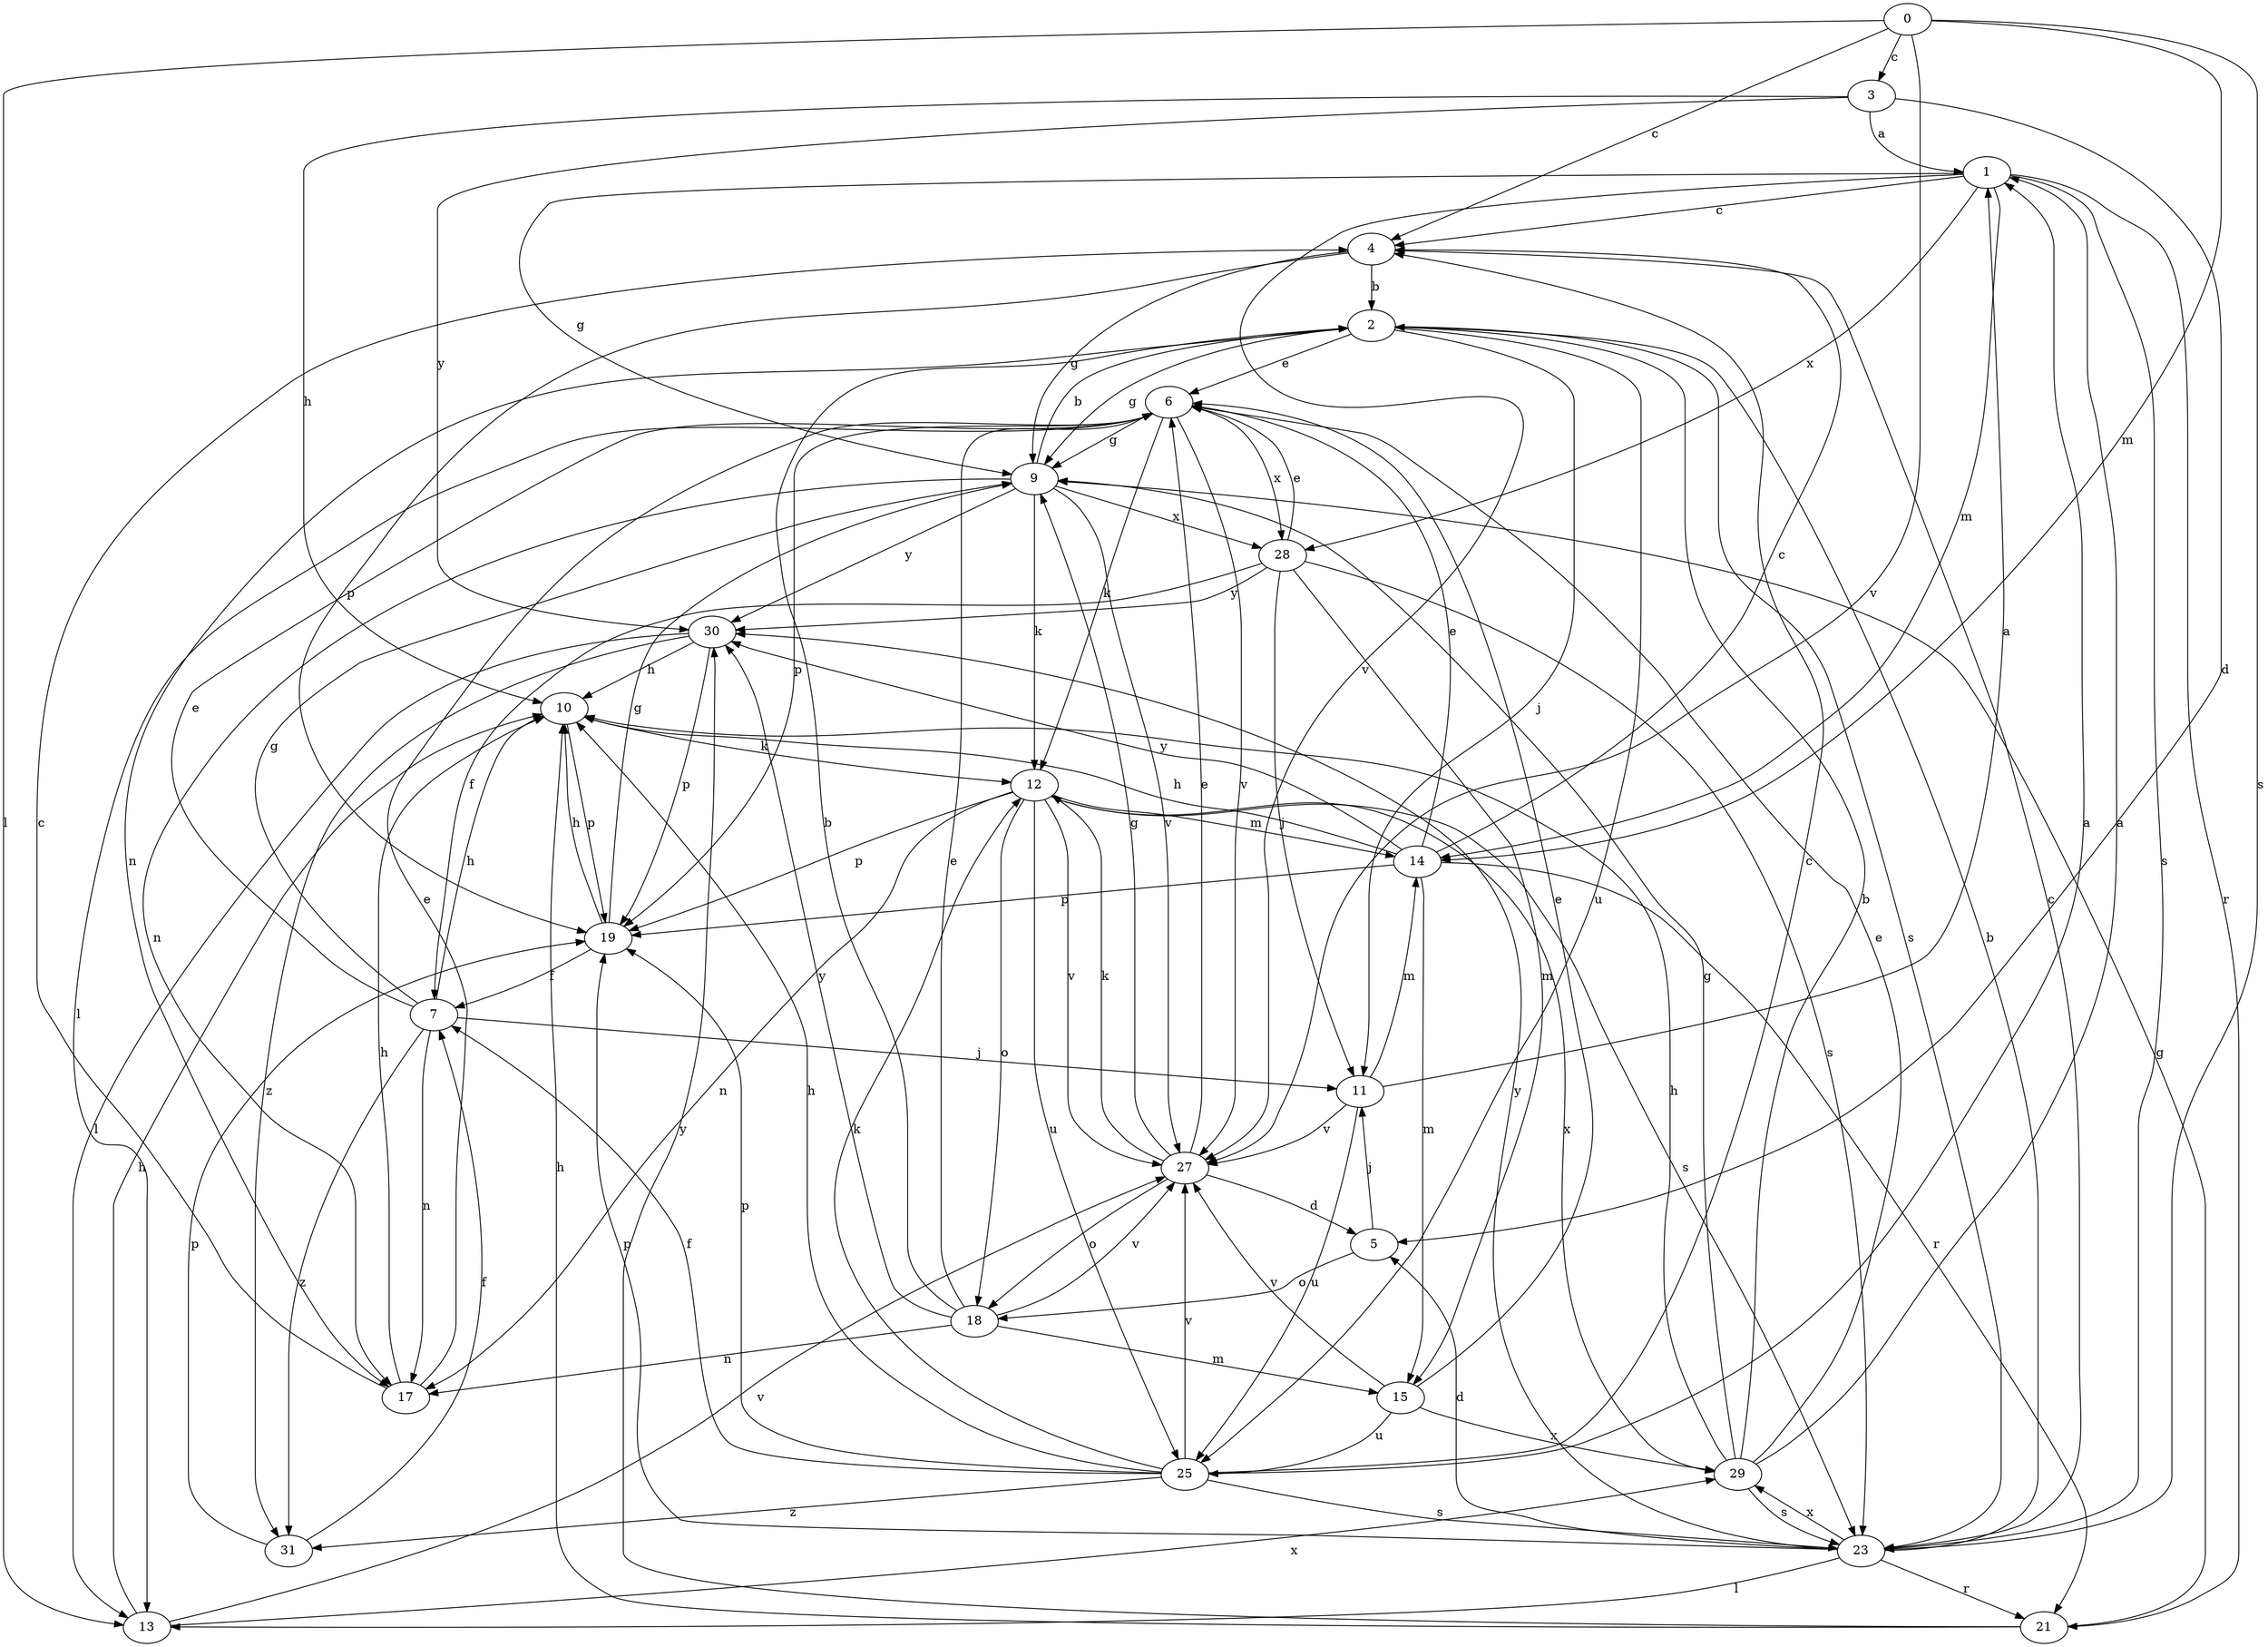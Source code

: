 strict digraph  {
0;
1;
2;
3;
4;
5;
6;
7;
9;
10;
11;
12;
13;
14;
15;
17;
18;
19;
21;
23;
25;
27;
28;
29;
30;
31;
0 -> 3  [label=c];
0 -> 4  [label=c];
0 -> 13  [label=l];
0 -> 14  [label=m];
0 -> 23  [label=s];
0 -> 27  [label=v];
1 -> 4  [label=c];
1 -> 9  [label=g];
1 -> 14  [label=m];
1 -> 21  [label=r];
1 -> 23  [label=s];
1 -> 27  [label=v];
1 -> 28  [label=x];
2 -> 6  [label=e];
2 -> 9  [label=g];
2 -> 11  [label=j];
2 -> 17  [label=n];
2 -> 23  [label=s];
2 -> 25  [label=u];
3 -> 1  [label=a];
3 -> 5  [label=d];
3 -> 10  [label=h];
3 -> 30  [label=y];
4 -> 2  [label=b];
4 -> 9  [label=g];
4 -> 19  [label=p];
5 -> 11  [label=j];
5 -> 18  [label=o];
6 -> 9  [label=g];
6 -> 12  [label=k];
6 -> 13  [label=l];
6 -> 19  [label=p];
6 -> 27  [label=v];
6 -> 28  [label=x];
7 -> 6  [label=e];
7 -> 9  [label=g];
7 -> 10  [label=h];
7 -> 11  [label=j];
7 -> 17  [label=n];
7 -> 31  [label=z];
9 -> 2  [label=b];
9 -> 12  [label=k];
9 -> 17  [label=n];
9 -> 27  [label=v];
9 -> 28  [label=x];
9 -> 30  [label=y];
10 -> 12  [label=k];
10 -> 19  [label=p];
11 -> 1  [label=a];
11 -> 14  [label=m];
11 -> 25  [label=u];
11 -> 27  [label=v];
12 -> 14  [label=m];
12 -> 17  [label=n];
12 -> 18  [label=o];
12 -> 19  [label=p];
12 -> 23  [label=s];
12 -> 25  [label=u];
12 -> 27  [label=v];
12 -> 29  [label=x];
13 -> 10  [label=h];
13 -> 27  [label=v];
13 -> 29  [label=x];
14 -> 4  [label=c];
14 -> 6  [label=e];
14 -> 10  [label=h];
14 -> 15  [label=m];
14 -> 19  [label=p];
14 -> 21  [label=r];
14 -> 30  [label=y];
15 -> 6  [label=e];
15 -> 25  [label=u];
15 -> 27  [label=v];
15 -> 29  [label=x];
17 -> 4  [label=c];
17 -> 6  [label=e];
17 -> 10  [label=h];
18 -> 2  [label=b];
18 -> 6  [label=e];
18 -> 15  [label=m];
18 -> 17  [label=n];
18 -> 27  [label=v];
18 -> 30  [label=y];
19 -> 7  [label=f];
19 -> 9  [label=g];
19 -> 10  [label=h];
21 -> 9  [label=g];
21 -> 10  [label=h];
21 -> 30  [label=y];
23 -> 2  [label=b];
23 -> 4  [label=c];
23 -> 5  [label=d];
23 -> 13  [label=l];
23 -> 19  [label=p];
23 -> 21  [label=r];
23 -> 29  [label=x];
23 -> 30  [label=y];
25 -> 1  [label=a];
25 -> 4  [label=c];
25 -> 7  [label=f];
25 -> 10  [label=h];
25 -> 12  [label=k];
25 -> 19  [label=p];
25 -> 23  [label=s];
25 -> 27  [label=v];
25 -> 31  [label=z];
27 -> 5  [label=d];
27 -> 6  [label=e];
27 -> 9  [label=g];
27 -> 12  [label=k];
27 -> 18  [label=o];
28 -> 6  [label=e];
28 -> 7  [label=f];
28 -> 11  [label=j];
28 -> 15  [label=m];
28 -> 23  [label=s];
28 -> 30  [label=y];
29 -> 1  [label=a];
29 -> 2  [label=b];
29 -> 6  [label=e];
29 -> 9  [label=g];
29 -> 10  [label=h];
29 -> 23  [label=s];
30 -> 10  [label=h];
30 -> 13  [label=l];
30 -> 19  [label=p];
30 -> 31  [label=z];
31 -> 7  [label=f];
31 -> 19  [label=p];
}
